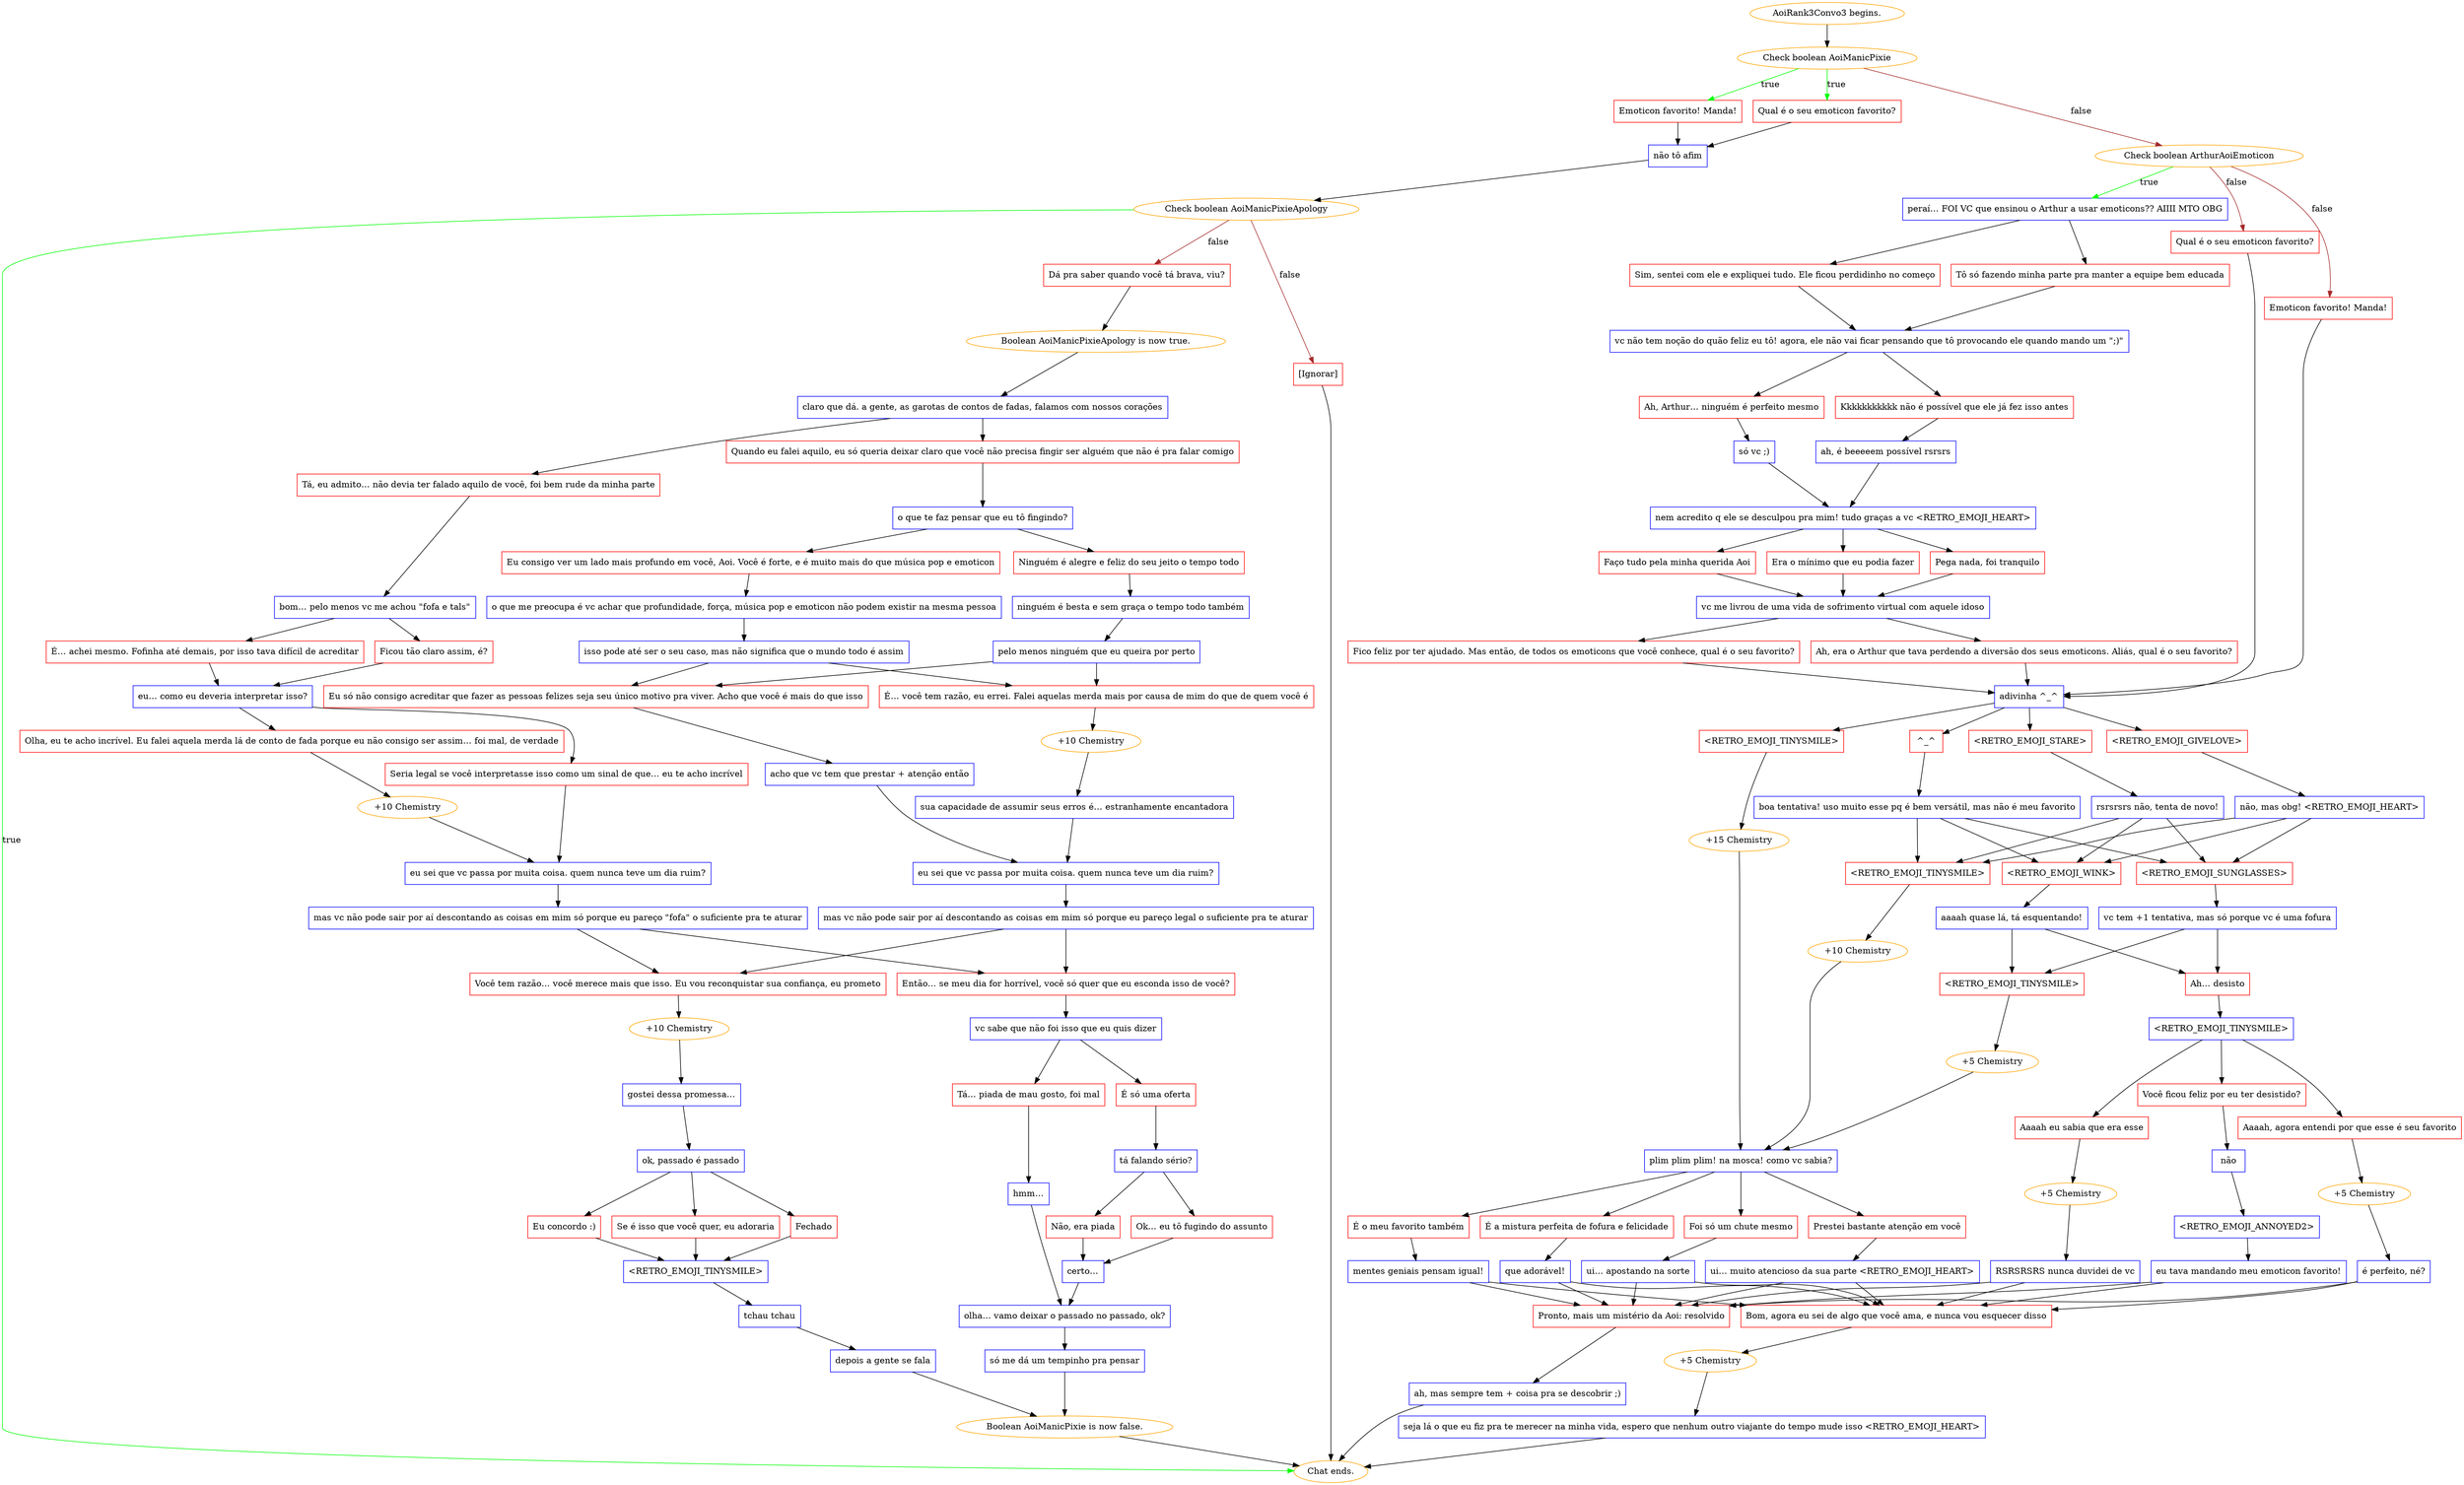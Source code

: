 digraph {
	"AoiRank3Convo3 begins." [color=orange];
		"AoiRank3Convo3 begins." -> j3825005181;
	j3825005181 [label="Check boolean AoiManicPixie",color=orange];
		j3825005181 -> j2834364275 [label=true,color=green];
		j3825005181 -> j1541703101 [label=true,color=green];
		j3825005181 -> j395414325 [label=false,color=brown];
	j2834364275 [label="Qual é o seu emoticon favorito?",shape=box,color=red];
		j2834364275 -> j1129842425;
	j1541703101 [label="Emoticon favorito! Manda!",shape=box,color=red];
		j1541703101 -> j1129842425;
	j395414325 [label="Check boolean ArthurAoiEmoticon",color=orange];
		j395414325 -> j2075374148 [label=true,color=green];
		j395414325 -> j3881645250 [label=false,color=brown];
		j395414325 -> j877808883 [label=false,color=brown];
	j1129842425 [label="não tô afim",shape=box,color=blue];
		j1129842425 -> j864665741;
	j2075374148 [label="peraí… FOI VC que ensinou o Arthur a usar emoticons?? AIIII MTO OBG",shape=box,color=blue];
		j2075374148 -> j1991866483;
		j2075374148 -> j3418878544;
	j3881645250 [label="Qual é o seu emoticon favorito?",shape=box,color=red];
		j3881645250 -> j1397994839;
	j877808883 [label="Emoticon favorito! Manda!",shape=box,color=red];
		j877808883 -> j1397994839;
	j864665741 [label="Check boolean AoiManicPixieApology",color=orange];
		j864665741 -> "Chat ends." [label=true,color=green];
		j864665741 -> j2281462654 [label=false,color=brown];
		j864665741 -> j984287941 [label=false,color=brown];
	j1991866483 [label="Sim, sentei com ele e expliquei tudo. Ele ficou perdidinho no começo",shape=box,color=red];
		j1991866483 -> j2328551872;
	j3418878544 [label="Tô só fazendo minha parte pra manter a equipe bem educada",shape=box,color=red];
		j3418878544 -> j2328551872;
	j1397994839 [label="adivinha ^_^",shape=box,color=blue];
		j1397994839 -> j2378768221;
		j1397994839 -> j658294608;
		j1397994839 -> j1332720451;
		j1397994839 -> j1274728030;
	"Chat ends." [color=orange];
	j2281462654 [label="Dá pra saber quando você tá brava, viu?",shape=box,color=red];
		j2281462654 -> j1433046823;
	j984287941 [label="[Ignorar]",shape=box,color=red];
		j984287941 -> "Chat ends.";
	j2328551872 [label="vc não tem noção do quão feliz eu tô! agora, ele não vai ficar pensando que tô provocando ele quando mando um \";)\"",shape=box,color=blue];
		j2328551872 -> j703524068;
		j2328551872 -> j2795226589;
	j2378768221 [label="<RETRO_EMOJI_GIVELOVE>",shape=box,color=red];
		j2378768221 -> j83927535;
	j658294608 [label="^_^",shape=box,color=red];
		j658294608 -> j3905484568;
	j1332720451 [label="<RETRO_EMOJI_STARE>",shape=box,color=red];
		j1332720451 -> j345750699;
	j1274728030 [label="<RETRO_EMOJI_TINYSMILE>",shape=box,color=red];
		j1274728030 -> j4119470376;
	j1433046823 [label="Boolean AoiManicPixieApology is now true.",color=orange];
		j1433046823 -> j2427186675;
	j703524068 [label="Kkkkkkkkkkk não é possível que ele já fez isso antes",shape=box,color=red];
		j703524068 -> j3500825504;
	j2795226589 [label="Ah, Arthur… ninguém é perfeito mesmo",shape=box,color=red];
		j2795226589 -> j2432108060;
	j83927535 [label="não, mas obg! <RETRO_EMOJI_HEART>",shape=box,color=blue];
		j83927535 -> j2549462914;
		j83927535 -> j2027823441;
		j83927535 -> j2169980024;
	j3905484568 [label="boa tentativa! uso muito esse pq é bem versátil, mas não é meu favorito",shape=box,color=blue];
		j3905484568 -> j2549462914;
		j3905484568 -> j2027823441;
		j3905484568 -> j2169980024;
	j345750699 [label="rsrsrsrs não, tenta de novo!",shape=box,color=blue];
		j345750699 -> j2549462914;
		j345750699 -> j2027823441;
		j345750699 -> j2169980024;
	j4119470376 [label="+15 Chemistry",color=orange];
		j4119470376 -> j2896028963;
	j2427186675 [label="claro que dá. a gente, as garotas de contos de fadas, falamos com nossos corações",shape=box,color=blue];
		j2427186675 -> j2583215301;
		j2427186675 -> j4291818902;
	j3500825504 [label="ah, é beeeeem possível rsrsrs",shape=box,color=blue];
		j3500825504 -> j2249337413;
	j2432108060 [label="só vc ;)",shape=box,color=blue];
		j2432108060 -> j2249337413;
	j2549462914 [label="<RETRO_EMOJI_WINK>",shape=box,color=red];
		j2549462914 -> j911437726;
	j2027823441 [label="<RETRO_EMOJI_SUNGLASSES>",shape=box,color=red];
		j2027823441 -> j1089806017;
	j2169980024 [label="<RETRO_EMOJI_TINYSMILE>",shape=box,color=red];
		j2169980024 -> j2859900391;
	j2896028963 [label="plim plim plim! na mosca! como vc sabia?",shape=box,color=blue];
		j2896028963 -> j1527216092;
		j2896028963 -> j4258858445;
		j2896028963 -> j1269638928;
		j2896028963 -> j956161124;
	j2583215301 [label="Tá, eu admito… não devia ter falado aquilo de você, foi bem rude da minha parte",shape=box,color=red];
		j2583215301 -> j1994097969;
	j4291818902 [label="Quando eu falei aquilo, eu só queria deixar claro que você não precisa fingir ser alguém que não é pra falar comigo",shape=box,color=red];
		j4291818902 -> j2521455623;
	j2249337413 [label="nem acredito q ele se desculpou pra mim! tudo graças a vc <RETRO_EMOJI_HEART>",shape=box,color=blue];
		j2249337413 -> j2556673306;
		j2249337413 -> j2054478448;
		j2249337413 -> j887792206;
	j911437726 [label="aaaah quase lá, tá esquentando!",shape=box,color=blue];
		j911437726 -> j3500674980;
		j911437726 -> j639200819;
	j1089806017 [label="vc tem +1 tentativa, mas só porque vc é uma fofura",shape=box,color=blue];
		j1089806017 -> j3500674980;
		j1089806017 -> j639200819;
	j2859900391 [label="+10 Chemistry",color=orange];
		j2859900391 -> j2896028963;
	j1527216092 [label="É o meu favorito também",shape=box,color=red];
		j1527216092 -> j1231932157;
	j4258858445 [label="É a mistura perfeita de fofura e felicidade",shape=box,color=red];
		j4258858445 -> j4256343327;
	j1269638928 [label="Foi só um chute mesmo",shape=box,color=red];
		j1269638928 -> j3598684468;
	j956161124 [label="Prestei bastante atenção em você",shape=box,color=red];
		j956161124 -> j2353810644;
	j1994097969 [label="bom… pelo menos vc me achou \"fofa e tals\"",shape=box,color=blue];
		j1994097969 -> j3871289283;
		j1994097969 -> j859037115;
	j2521455623 [label="o que te faz pensar que eu tô fingindo?",shape=box,color=blue];
		j2521455623 -> j4211004683;
		j2521455623 -> j2153605594;
	j2556673306 [label="Pega nada, foi tranquilo",shape=box,color=red];
		j2556673306 -> j3147802271;
	j2054478448 [label="Faço tudo pela minha querida Aoi",shape=box,color=red];
		j2054478448 -> j3147802271;
	j887792206 [label="Era o mínimo que eu podia fazer",shape=box,color=red];
		j887792206 -> j3147802271;
	j3500674980 [label="Ah… desisto",shape=box,color=red];
		j3500674980 -> j780436877;
	j639200819 [label="<RETRO_EMOJI_TINYSMILE>",shape=box,color=red];
		j639200819 -> j3431709263;
	j1231932157 [label="mentes geniais pensam igual!",shape=box,color=blue];
		j1231932157 -> j2013684635;
		j1231932157 -> j2470381031;
	j4256343327 [label="que adorável!",shape=box,color=blue];
		j4256343327 -> j2013684635;
		j4256343327 -> j2470381031;
	j3598684468 [label="ui… apostando na sorte",shape=box,color=blue];
		j3598684468 -> j2013684635;
		j3598684468 -> j2470381031;
	j2353810644 [label="ui… muito atencioso da sua parte <RETRO_EMOJI_HEART>",shape=box,color=blue];
		j2353810644 -> j2013684635;
		j2353810644 -> j2470381031;
	j3871289283 [label="É… achei mesmo. Fofinha até demais, por isso tava difícil de acreditar",shape=box,color=red];
		j3871289283 -> j1477720581;
	j859037115 [label="Ficou tão claro assim, é?",shape=box,color=red];
		j859037115 -> j1477720581;
	j4211004683 [label="Ninguém é alegre e feliz do seu jeito o tempo todo",shape=box,color=red];
		j4211004683 -> j4249856125;
	j2153605594 [label="Eu consigo ver um lado mais profundo em você, Aoi. Você é forte, e é muito mais do que música pop e emoticon",shape=box,color=red];
		j2153605594 -> j4274256908;
	j3147802271 [label="vc me livrou de uma vida de sofrimento virtual com aquele idoso",shape=box,color=blue];
		j3147802271 -> j2492474160;
		j3147802271 -> j1842881170;
	j780436877 [label="<RETRO_EMOJI_TINYSMILE>",shape=box,color=blue];
		j780436877 -> j2584188280;
		j780436877 -> j575312931;
		j780436877 -> j2686054320;
	j3431709263 [label="+5 Chemistry",color=orange];
		j3431709263 -> j2896028963;
	j2013684635 [label="Bom, agora eu sei de algo que você ama, e nunca vou esquecer disso",shape=box,color=red];
		j2013684635 -> j2211560318;
	j2470381031 [label="Pronto, mais um mistério da Aoi: resolvido",shape=box,color=red];
		j2470381031 -> j1231982075;
	j1477720581 [label="eu… como eu deveria interpretar isso?",shape=box,color=blue];
		j1477720581 -> j1241906341;
		j1477720581 -> j481094707;
	j4249856125 [label="ninguém é besta e sem graça o tempo todo também",shape=box,color=blue];
		j4249856125 -> j36512617;
	j4274256908 [label="o que me preocupa é vc achar que profundidade, força, música pop e emoticon não podem existir na mesma pessoa",shape=box,color=blue];
		j4274256908 -> j1567102705;
	j2492474160 [label="Fico feliz por ter ajudado. Mas então, de todos os emoticons que você conhece, qual é o seu favorito?",shape=box,color=red];
		j2492474160 -> j1397994839;
	j1842881170 [label="Ah, era o Arthur que tava perdendo a diversão dos seus emoticons. Aliás, qual é o seu favorito?",shape=box,color=red];
		j1842881170 -> j1397994839;
	j2584188280 [label="Aaaah, agora entendi por que esse é seu favorito",shape=box,color=red];
		j2584188280 -> j3437384908;
	j575312931 [label="Você ficou feliz por eu ter desistido?",shape=box,color=red];
		j575312931 -> j1567111845;
	j2686054320 [label="Aaaah eu sabia que era esse",shape=box,color=red];
		j2686054320 -> j3663602677;
	j2211560318 [label="+5 Chemistry",color=orange];
		j2211560318 -> j3336687205;
	j1231982075 [label="ah, mas sempre tem + coisa pra se descobrir ;)",shape=box,color=blue];
		j1231982075 -> "Chat ends.";
	j1241906341 [label="Olha, eu te acho incrível. Eu falei aquela merda lá de conto de fada porque eu não consigo ser assim… foi mal, de verdade",shape=box,color=red];
		j1241906341 -> j4163388939;
	j481094707 [label="Seria legal se você interpretasse isso como um sinal de que… eu te acho incrível",shape=box,color=red];
		j481094707 -> j2543567552;
	j36512617 [label="pelo menos ninguém que eu queira por perto",shape=box,color=blue];
		j36512617 -> j252229228;
		j36512617 -> j2068688560;
	j1567102705 [label="isso pode até ser o seu caso, mas não significa que o mundo todo é assim",shape=box,color=blue];
		j1567102705 -> j2068688560;
		j1567102705 -> j252229228;
	j3437384908 [label="+5 Chemistry",color=orange];
		j3437384908 -> j2097460044;
	j1567111845 [label="não",shape=box,color=blue];
		j1567111845 -> j334721592;
	j3663602677 [label="+5 Chemistry",color=orange];
		j3663602677 -> j157860661;
	j3336687205 [label="seja lá o que eu fiz pra te merecer na minha vida, espero que nenhum outro viajante do tempo mude isso <RETRO_EMOJI_HEART>",shape=box,color=blue];
		j3336687205 -> "Chat ends.";
	j4163388939 [label="+10 Chemistry",color=orange];
		j4163388939 -> j2543567552;
	j2543567552 [label="eu sei que vc passa por muita coisa. quem nunca teve um dia ruim?",shape=box,color=blue];
		j2543567552 -> j3605722924;
	j252229228 [label="Eu só não consigo acreditar que fazer as pessoas felizes seja seu único motivo pra viver. Acho que você é mais do que isso",shape=box,color=red];
		j252229228 -> j1700974249;
	j2068688560 [label="É… você tem razão, eu errei. Falei aquelas merda mais por causa de mim do que de quem você é",shape=box,color=red];
		j2068688560 -> j83972614;
	j2097460044 [label="é perfeito, né?",shape=box,color=blue];
		j2097460044 -> j2013684635;
		j2097460044 -> j2470381031;
	j334721592 [label="<RETRO_EMOJI_ANNOYED2>",shape=box,color=blue];
		j334721592 -> j3131843983;
	j157860661 [label="RSRSRSRS nunca duvidei de vc",shape=box,color=blue];
		j157860661 -> j2013684635;
		j157860661 -> j2470381031;
	j3605722924 [label="mas vc não pode sair por aí descontando as coisas em mim só porque eu pareço \"fofa\" o suficiente pra te aturar",shape=box,color=blue];
		j3605722924 -> j2591986246;
		j3605722924 -> j2907317148;
	j1700974249 [label="acho que vc tem que prestar + atenção então",shape=box,color=blue];
		j1700974249 -> j3591018019;
	j83972614 [label="+10 Chemistry",color=orange];
		j83972614 -> j3703798598;
	j3131843983 [label="eu tava mandando meu emoticon favorito!",shape=box,color=blue];
		j3131843983 -> j2013684635;
		j3131843983 -> j2470381031;
	j2591986246 [label="Você tem razão… você merece mais que isso. Eu vou reconquistar sua confiança, eu prometo",shape=box,color=red];
		j2591986246 -> j1226309440;
	j2907317148 [label="Então… se meu dia for horrível, você só quer que eu esconda isso de você?",shape=box,color=red];
		j2907317148 -> j2963673674;
	j3591018019 [label="eu sei que vc passa por muita coisa. quem nunca teve um dia ruim?",shape=box,color=blue];
		j3591018019 -> j43863048;
	j3703798598 [label="sua capacidade de assumir seus erros é… estranhamente encantadora",shape=box,color=blue];
		j3703798598 -> j3591018019;
	j1226309440 [label="+10 Chemistry",color=orange];
		j1226309440 -> j3936510389;
	j2963673674 [label="vc sabe que não foi isso que eu quis dizer",shape=box,color=blue];
		j2963673674 -> j1855436775;
		j2963673674 -> j3485659698;
	j43863048 [label="mas vc não pode sair por aí descontando as coisas em mim só porque eu pareço legal o suficiente pra te aturar",shape=box,color=blue];
		j43863048 -> j2591986246;
		j43863048 -> j2907317148;
	j3936510389 [label="gostei dessa promessa…",shape=box,color=blue];
		j3936510389 -> j3743268941;
	j1855436775 [label="É só uma oferta",shape=box,color=red];
		j1855436775 -> j3011629570;
	j3485659698 [label="Tá… piada de mau gosto, foi mal",shape=box,color=red];
		j3485659698 -> j3531421914;
	j3743268941 [label="ok, passado é passado",shape=box,color=blue];
		j3743268941 -> j624564983;
		j3743268941 -> j1721711045;
		j3743268941 -> j972827027;
	j3011629570 [label="tá falando sério?",shape=box,color=blue];
		j3011629570 -> j672097543;
		j3011629570 -> j795657237;
	j3531421914 [label="hmm…",shape=box,color=blue];
		j3531421914 -> j3190039964;
	j624564983 [label="Fechado",shape=box,color=red];
		j624564983 -> j558031807;
	j1721711045 [label="Eu concordo :)",shape=box,color=red];
		j1721711045 -> j558031807;
	j972827027 [label="Se é isso que você quer, eu adoraria",shape=box,color=red];
		j972827027 -> j558031807;
	j672097543 [label="Ok… eu tô fugindo do assunto",shape=box,color=red];
		j672097543 -> j354526936;
	j795657237 [label="Não, era piada",shape=box,color=red];
		j795657237 -> j354526936;
	j3190039964 [label="olha… vamo deixar o passado no passado, ok?",shape=box,color=blue];
		j3190039964 -> j1883569450;
	j558031807 [label="<RETRO_EMOJI_TINYSMILE>",shape=box,color=blue];
		j558031807 -> j3767995289;
	j354526936 [label="certo…",shape=box,color=blue];
		j354526936 -> j3190039964;
	j1883569450 [label="só me dá um tempinho pra pensar",shape=box,color=blue];
		j1883569450 -> j4025535607;
	j3767995289 [label="tchau tchau",shape=box,color=blue];
		j3767995289 -> j2378165608;
	j4025535607 [label="Boolean AoiManicPixie is now false.",color=orange];
		j4025535607 -> "Chat ends.";
	j2378165608 [label="depois a gente se fala",shape=box,color=blue];
		j2378165608 -> j4025535607;
}